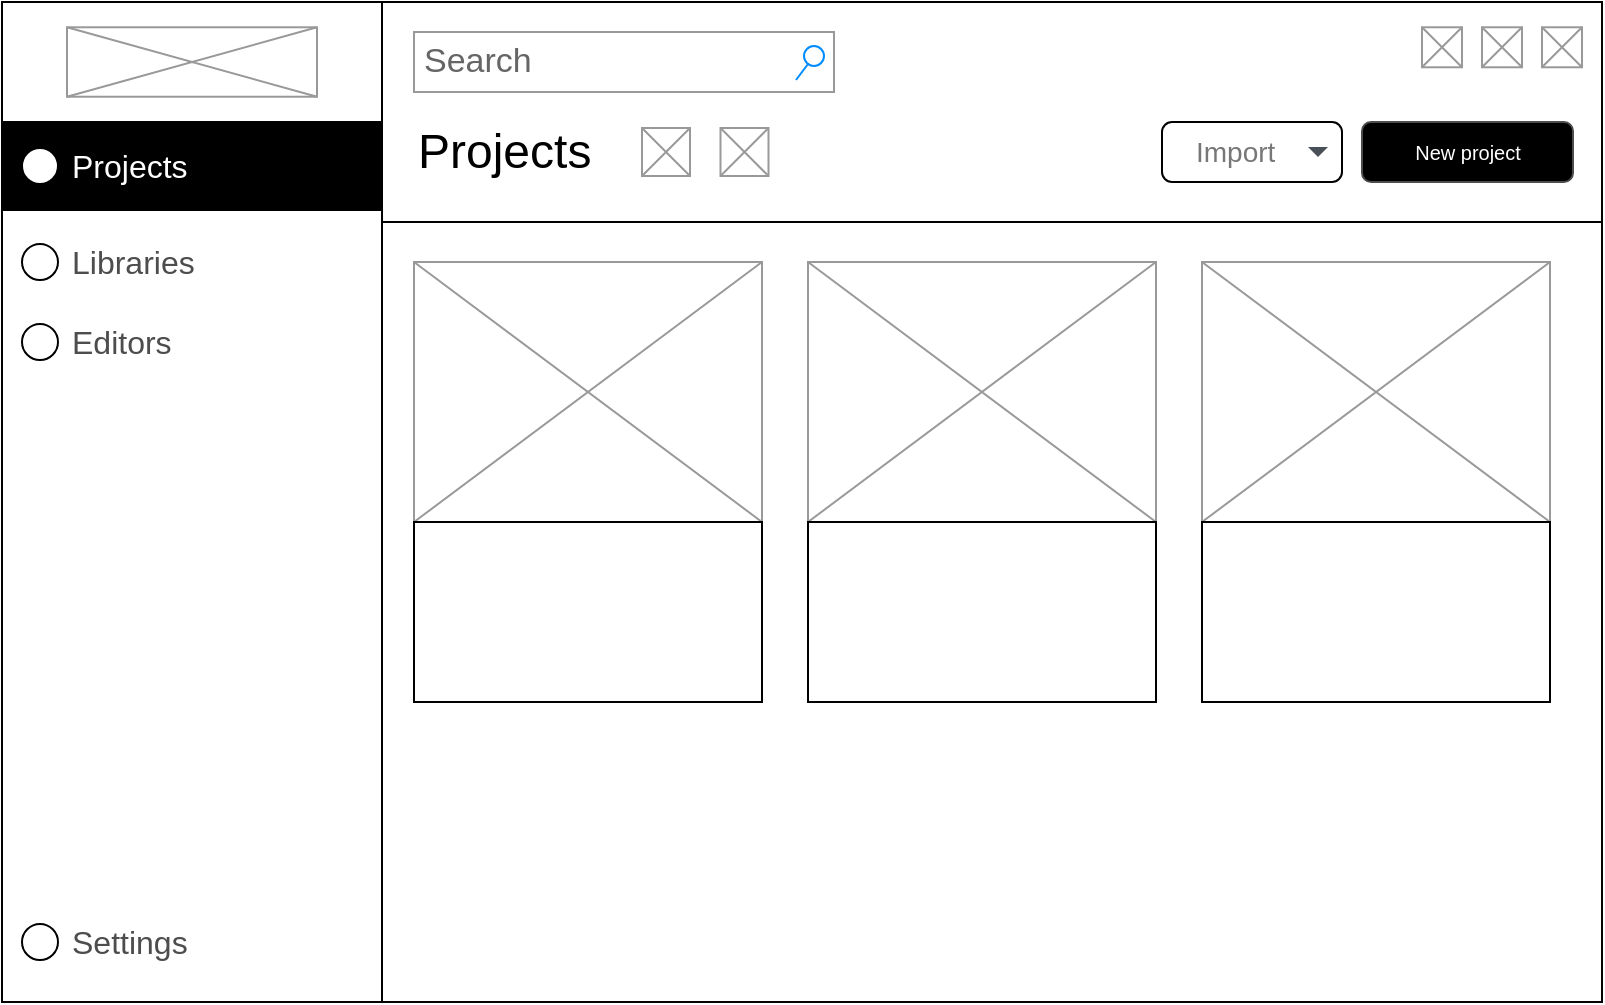 <mxfile version="24.2.3" type="github">
  <diagram name="Page-1" id="2cc2dc42-3aac-f2a9-1cec-7a8b7cbee084">
    <mxGraphModel dx="-299" dy="508" grid="1" gridSize="10" guides="1" tooltips="1" connect="1" arrows="1" fold="1" page="1" pageScale="1" pageWidth="1100" pageHeight="850" background="none" math="0" shadow="0">
      <root>
        <mxCell id="0" />
        <mxCell id="1" parent="0" />
        <mxCell id="fBT0Navc_Kn4J6YYu9rq-28" value="" style="group" vertex="1" connectable="0" parent="1">
          <mxGeometry x="1250" y="175" width="800" height="500" as="geometry" />
        </mxCell>
        <mxCell id="fBT0Navc_Kn4J6YYu9rq-4" value="" style="rounded=0;whiteSpace=wrap;html=1;" vertex="1" parent="fBT0Navc_Kn4J6YYu9rq-28">
          <mxGeometry width="800" height="500" as="geometry" />
        </mxCell>
        <mxCell id="fBT0Navc_Kn4J6YYu9rq-5" value="" style="rounded=0;whiteSpace=wrap;html=1;" vertex="1" parent="fBT0Navc_Kn4J6YYu9rq-28">
          <mxGeometry y="60" width="190" height="440" as="geometry" />
        </mxCell>
        <mxCell id="fBT0Navc_Kn4J6YYu9rq-6" value="" style="rounded=0;whiteSpace=wrap;html=1;" vertex="1" parent="fBT0Navc_Kn4J6YYu9rq-28">
          <mxGeometry width="190" height="60" as="geometry" />
        </mxCell>
        <mxCell id="fBT0Navc_Kn4J6YYu9rq-7" value="" style="rounded=0;whiteSpace=wrap;html=1;" vertex="1" parent="fBT0Navc_Kn4J6YYu9rq-28">
          <mxGeometry x="190" y="110" width="610" height="390" as="geometry" />
        </mxCell>
        <mxCell id="fBT0Navc_Kn4J6YYu9rq-8" value="Search" style="strokeWidth=1;shadow=0;dashed=0;align=center;html=1;shape=mxgraph.mockup.forms.searchBox;strokeColor=#999999;mainText=;strokeColor2=#008cff;fontColor=#666666;fontSize=17;align=left;spacingLeft=3;whiteSpace=wrap;" vertex="1" parent="fBT0Navc_Kn4J6YYu9rq-28">
          <mxGeometry x="206" y="15" width="210" height="30" as="geometry" />
        </mxCell>
        <mxCell id="fBT0Navc_Kn4J6YYu9rq-9" value="New project" style="rounded=1;html=1;shadow=0;dashed=0;whiteSpace=wrap;fontSize=10;fillColor=#000000;align=center;strokeColor=#4D4D4D;fontColor=#ffffff;" vertex="1" parent="fBT0Navc_Kn4J6YYu9rq-28">
          <mxGeometry x="680" y="60" width="105.5" height="30" as="geometry" />
        </mxCell>
        <mxCell id="fBT0Navc_Kn4J6YYu9rq-14" value="Import" style="html=1;shadow=0;dashed=0;shape=mxgraph.bootstrap.rrect;rSize=5;strokeColor=#000000;strokeWidth=1;fillColor=#ffffff;fontColor=#777777;whiteSpace=wrap;align=left;verticalAlign=middle;fontStyle=0;fontSize=14;spacingRight=0;spacing=17;" vertex="1" parent="fBT0Navc_Kn4J6YYu9rq-28">
          <mxGeometry x="580" y="60" width="90" height="30" as="geometry" />
        </mxCell>
        <mxCell id="fBT0Navc_Kn4J6YYu9rq-15" value="" style="shape=triangle;direction=south;fillColor=#495057;strokeColor=none;perimeter=none;" vertex="1" parent="fBT0Navc_Kn4J6YYu9rq-14">
          <mxGeometry x="1" y="0.5" width="10" height="5" relative="1" as="geometry">
            <mxPoint x="-17" y="-2.5" as="offset" />
          </mxGeometry>
        </mxCell>
        <mxCell id="fBT0Navc_Kn4J6YYu9rq-16" value="" style="verticalLabelPosition=bottom;shadow=0;dashed=0;align=center;html=1;verticalAlign=top;strokeWidth=1;shape=mxgraph.mockup.graphics.simpleIcon;strokeColor=#999999;" vertex="1" parent="fBT0Navc_Kn4J6YYu9rq-28">
          <mxGeometry x="32.5" y="12.64" width="125" height="34.72" as="geometry" />
        </mxCell>
        <mxCell id="fBT0Navc_Kn4J6YYu9rq-17" value="" style="rounded=0;whiteSpace=wrap;html=1;fillColor=#000000;" vertex="1" parent="fBT0Navc_Kn4J6YYu9rq-28">
          <mxGeometry y="60" width="190" height="44" as="geometry" />
        </mxCell>
        <mxCell id="fBT0Navc_Kn4J6YYu9rq-18" value="" style="verticalLabelPosition=bottom;shadow=0;dashed=0;align=center;html=1;verticalAlign=top;strokeWidth=1;shape=mxgraph.mockup.graphics.simpleIcon;strokeColor=#999999;" vertex="1" parent="fBT0Navc_Kn4J6YYu9rq-28">
          <mxGeometry x="206" y="130" width="174" height="130" as="geometry" />
        </mxCell>
        <mxCell id="fBT0Navc_Kn4J6YYu9rq-19" value="" style="rounded=0;whiteSpace=wrap;html=1;" vertex="1" parent="fBT0Navc_Kn4J6YYu9rq-28">
          <mxGeometry x="206" y="260" width="174" height="90" as="geometry" />
        </mxCell>
        <mxCell id="fBT0Navc_Kn4J6YYu9rq-20" value="Projects" style="text;html=1;align=left;verticalAlign=middle;whiteSpace=wrap;rounded=0;fontSize=24;" vertex="1" parent="fBT0Navc_Kn4J6YYu9rq-28">
          <mxGeometry x="206" y="65" width="104" height="20" as="geometry" />
        </mxCell>
        <mxCell id="fBT0Navc_Kn4J6YYu9rq-21" value="" style="verticalLabelPosition=bottom;shadow=0;dashed=0;align=center;html=1;verticalAlign=top;strokeWidth=1;shape=mxgraph.mockup.graphics.simpleIcon;strokeColor=#999999;" vertex="1" parent="fBT0Navc_Kn4J6YYu9rq-28">
          <mxGeometry x="359.25" y="63" width="24" height="24" as="geometry" />
        </mxCell>
        <mxCell id="fBT0Navc_Kn4J6YYu9rq-22" value="" style="verticalLabelPosition=bottom;shadow=0;dashed=0;align=center;html=1;verticalAlign=top;strokeWidth=1;shape=mxgraph.mockup.graphics.simpleIcon;strokeColor=#999999;" vertex="1" parent="fBT0Navc_Kn4J6YYu9rq-28">
          <mxGeometry x="320" y="63" width="24" height="24" as="geometry" />
        </mxCell>
        <mxCell id="fBT0Navc_Kn4J6YYu9rq-23" value="Projects" style="text;html=1;align=left;verticalAlign=middle;whiteSpace=wrap;rounded=0;fillColor=none;fontColor=#FFFFFF;fontSize=16;" vertex="1" parent="fBT0Navc_Kn4J6YYu9rq-28">
          <mxGeometry x="32.5" y="67" width="60" height="30" as="geometry" />
        </mxCell>
        <mxCell id="fBT0Navc_Kn4J6YYu9rq-24" value="" style="rounded=1;whiteSpace=wrap;html=1;arcSize=50;" vertex="1" parent="fBT0Navc_Kn4J6YYu9rq-28">
          <mxGeometry x="10" y="73" width="18" height="18" as="geometry" />
        </mxCell>
        <mxCell id="fBT0Navc_Kn4J6YYu9rq-25" value="" style="verticalLabelPosition=bottom;shadow=0;dashed=0;align=center;html=1;verticalAlign=top;strokeWidth=1;shape=mxgraph.mockup.graphics.simpleIcon;strokeColor=#999999;" vertex="1" parent="fBT0Navc_Kn4J6YYu9rq-28">
          <mxGeometry x="710" y="12.64" width="20" height="20" as="geometry" />
        </mxCell>
        <mxCell id="fBT0Navc_Kn4J6YYu9rq-26" value="" style="verticalLabelPosition=bottom;shadow=0;dashed=0;align=center;html=1;verticalAlign=top;strokeWidth=1;shape=mxgraph.mockup.graphics.simpleIcon;strokeColor=#999999;" vertex="1" parent="fBT0Navc_Kn4J6YYu9rq-28">
          <mxGeometry x="740" y="12.64" width="20" height="20" as="geometry" />
        </mxCell>
        <mxCell id="fBT0Navc_Kn4J6YYu9rq-27" value="" style="verticalLabelPosition=bottom;shadow=0;dashed=0;align=center;html=1;verticalAlign=top;strokeWidth=1;shape=mxgraph.mockup.graphics.simpleIcon;strokeColor=#999999;" vertex="1" parent="fBT0Navc_Kn4J6YYu9rq-28">
          <mxGeometry x="770" y="12.64" width="20" height="20" as="geometry" />
        </mxCell>
        <mxCell id="fBT0Navc_Kn4J6YYu9rq-29" value="" style="verticalLabelPosition=bottom;shadow=0;dashed=0;align=center;html=1;verticalAlign=top;strokeWidth=1;shape=mxgraph.mockup.graphics.simpleIcon;strokeColor=#999999;" vertex="1" parent="fBT0Navc_Kn4J6YYu9rq-28">
          <mxGeometry x="403" y="130" width="174" height="130" as="geometry" />
        </mxCell>
        <mxCell id="fBT0Navc_Kn4J6YYu9rq-30" value="" style="rounded=0;whiteSpace=wrap;html=1;" vertex="1" parent="fBT0Navc_Kn4J6YYu9rq-28">
          <mxGeometry x="403" y="260" width="174" height="90" as="geometry" />
        </mxCell>
        <mxCell id="fBT0Navc_Kn4J6YYu9rq-31" value="" style="verticalLabelPosition=bottom;shadow=0;dashed=0;align=center;html=1;verticalAlign=top;strokeWidth=1;shape=mxgraph.mockup.graphics.simpleIcon;strokeColor=#999999;" vertex="1" parent="fBT0Navc_Kn4J6YYu9rq-28">
          <mxGeometry x="600" y="130" width="174" height="130" as="geometry" />
        </mxCell>
        <mxCell id="fBT0Navc_Kn4J6YYu9rq-32" value="" style="rounded=0;whiteSpace=wrap;html=1;" vertex="1" parent="fBT0Navc_Kn4J6YYu9rq-28">
          <mxGeometry x="600" y="260" width="174" height="90" as="geometry" />
        </mxCell>
        <mxCell id="fBT0Navc_Kn4J6YYu9rq-33" value="" style="rounded=1;whiteSpace=wrap;html=1;arcSize=50;" vertex="1" parent="fBT0Navc_Kn4J6YYu9rq-28">
          <mxGeometry x="10" y="121" width="18" height="18" as="geometry" />
        </mxCell>
        <mxCell id="fBT0Navc_Kn4J6YYu9rq-34" value="Libraries" style="text;html=1;align=left;verticalAlign=middle;whiteSpace=wrap;rounded=0;fillColor=none;fontColor=#4D4D4D;fontSize=16;" vertex="1" parent="fBT0Navc_Kn4J6YYu9rq-28">
          <mxGeometry x="32.5" y="115" width="77.5" height="30" as="geometry" />
        </mxCell>
        <mxCell id="fBT0Navc_Kn4J6YYu9rq-36" value="" style="rounded=1;whiteSpace=wrap;html=1;arcSize=50;" vertex="1" parent="fBT0Navc_Kn4J6YYu9rq-28">
          <mxGeometry x="10" y="461" width="18" height="18" as="geometry" />
        </mxCell>
        <mxCell id="fBT0Navc_Kn4J6YYu9rq-37" value="Settings" style="text;html=1;align=left;verticalAlign=middle;whiteSpace=wrap;rounded=0;fillColor=none;fontColor=#4D4D4D;fontSize=16;" vertex="1" parent="fBT0Navc_Kn4J6YYu9rq-28">
          <mxGeometry x="32.5" y="455" width="60" height="30" as="geometry" />
        </mxCell>
        <mxCell id="fBT0Navc_Kn4J6YYu9rq-38" value="Editors" style="text;html=1;align=left;verticalAlign=middle;whiteSpace=wrap;rounded=0;fillColor=none;fontColor=#4D4D4D;fontSize=16;" vertex="1" parent="fBT0Navc_Kn4J6YYu9rq-28">
          <mxGeometry x="32.5" y="155" width="60" height="30" as="geometry" />
        </mxCell>
        <mxCell id="fBT0Navc_Kn4J6YYu9rq-39" value="" style="rounded=1;whiteSpace=wrap;html=1;arcSize=50;" vertex="1" parent="fBT0Navc_Kn4J6YYu9rq-28">
          <mxGeometry x="10" y="161" width="18" height="18" as="geometry" />
        </mxCell>
      </root>
    </mxGraphModel>
  </diagram>
</mxfile>
